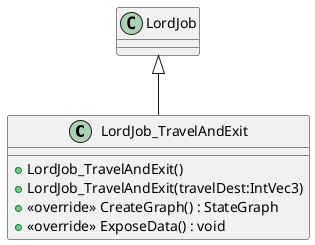 @startuml
class LordJob_TravelAndExit {
    + LordJob_TravelAndExit()
    + LordJob_TravelAndExit(travelDest:IntVec3)
    + <<override>> CreateGraph() : StateGraph
    + <<override>> ExposeData() : void
}
LordJob <|-- LordJob_TravelAndExit
@enduml
